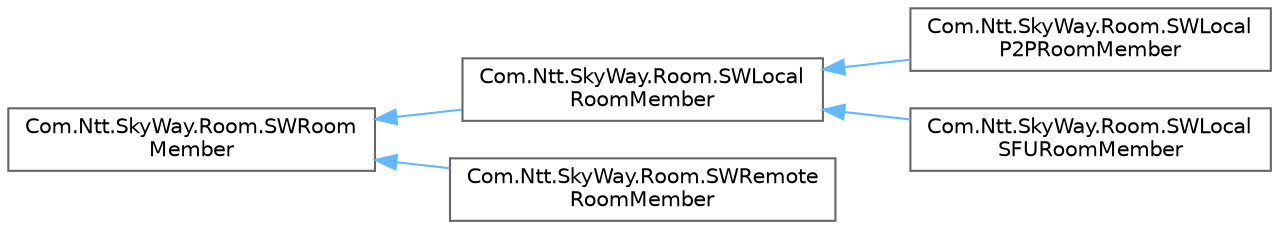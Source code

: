 digraph "クラス階層図"
{
 // LATEX_PDF_SIZE
  bgcolor="transparent";
  edge [fontname=Helvetica,fontsize=10,labelfontname=Helvetica,labelfontsize=10];
  node [fontname=Helvetica,fontsize=10,shape=box,height=0.2,width=0.4];
  rankdir="LR";
  Node0 [id="Node000000",label="Com.Ntt.SkyWay.Room.SWRoom\lMember",height=0.2,width=0.4,color="grey40", fillcolor="white", style="filled",URL="$class_com_1_1_ntt_1_1_sky_way_1_1_room_1_1_s_w_room_member.html",tooltip="RoomMemberの操作を行うクラス。"];
  Node0 -> Node1 [id="edge12_Node000000_Node000001",dir="back",color="steelblue1",style="solid",tooltip=" "];
  Node1 [id="Node000001",label="Com.Ntt.SkyWay.Room.SWLocal\lRoomMember",height=0.2,width=0.4,color="grey40", fillcolor="white", style="filled",URL="$class_com_1_1_ntt_1_1_sky_way_1_1_room_1_1_s_w_local_room_member.html",tooltip="LocalRoomMemberの操作を行うクラス。"];
  Node1 -> Node2 [id="edge13_Node000001_Node000002",dir="back",color="steelblue1",style="solid",tooltip=" "];
  Node2 [id="Node000002",label="Com.Ntt.SkyWay.Room.SWLocal\lP2PRoomMember",height=0.2,width=0.4,color="grey40", fillcolor="white", style="filled",URL="$class_com_1_1_ntt_1_1_sky_way_1_1_room_1_1_s_w_local_p2_p_room_member.html",tooltip="LocalP2PRoomMemberの操作を行うクラス。"];
  Node1 -> Node3 [id="edge14_Node000001_Node000003",dir="back",color="steelblue1",style="solid",tooltip=" "];
  Node3 [id="Node000003",label="Com.Ntt.SkyWay.Room.SWLocal\lSFURoomMember",height=0.2,width=0.4,color="grey40", fillcolor="white", style="filled",URL="$class_com_1_1_ntt_1_1_sky_way_1_1_room_1_1_s_w_local_s_f_u_room_member.html",tooltip="LocalSFURoomMemberの操作を行うクラス。"];
  Node0 -> Node4 [id="edge15_Node000000_Node000004",dir="back",color="steelblue1",style="solid",tooltip=" "];
  Node4 [id="Node000004",label="Com.Ntt.SkyWay.Room.SWRemote\lRoomMember",height=0.2,width=0.4,color="grey40", fillcolor="white", style="filled",URL="$class_com_1_1_ntt_1_1_sky_way_1_1_room_1_1_s_w_remote_room_member.html",tooltip="RemoteRoomMemberの操作を行うクラス。"];
}
